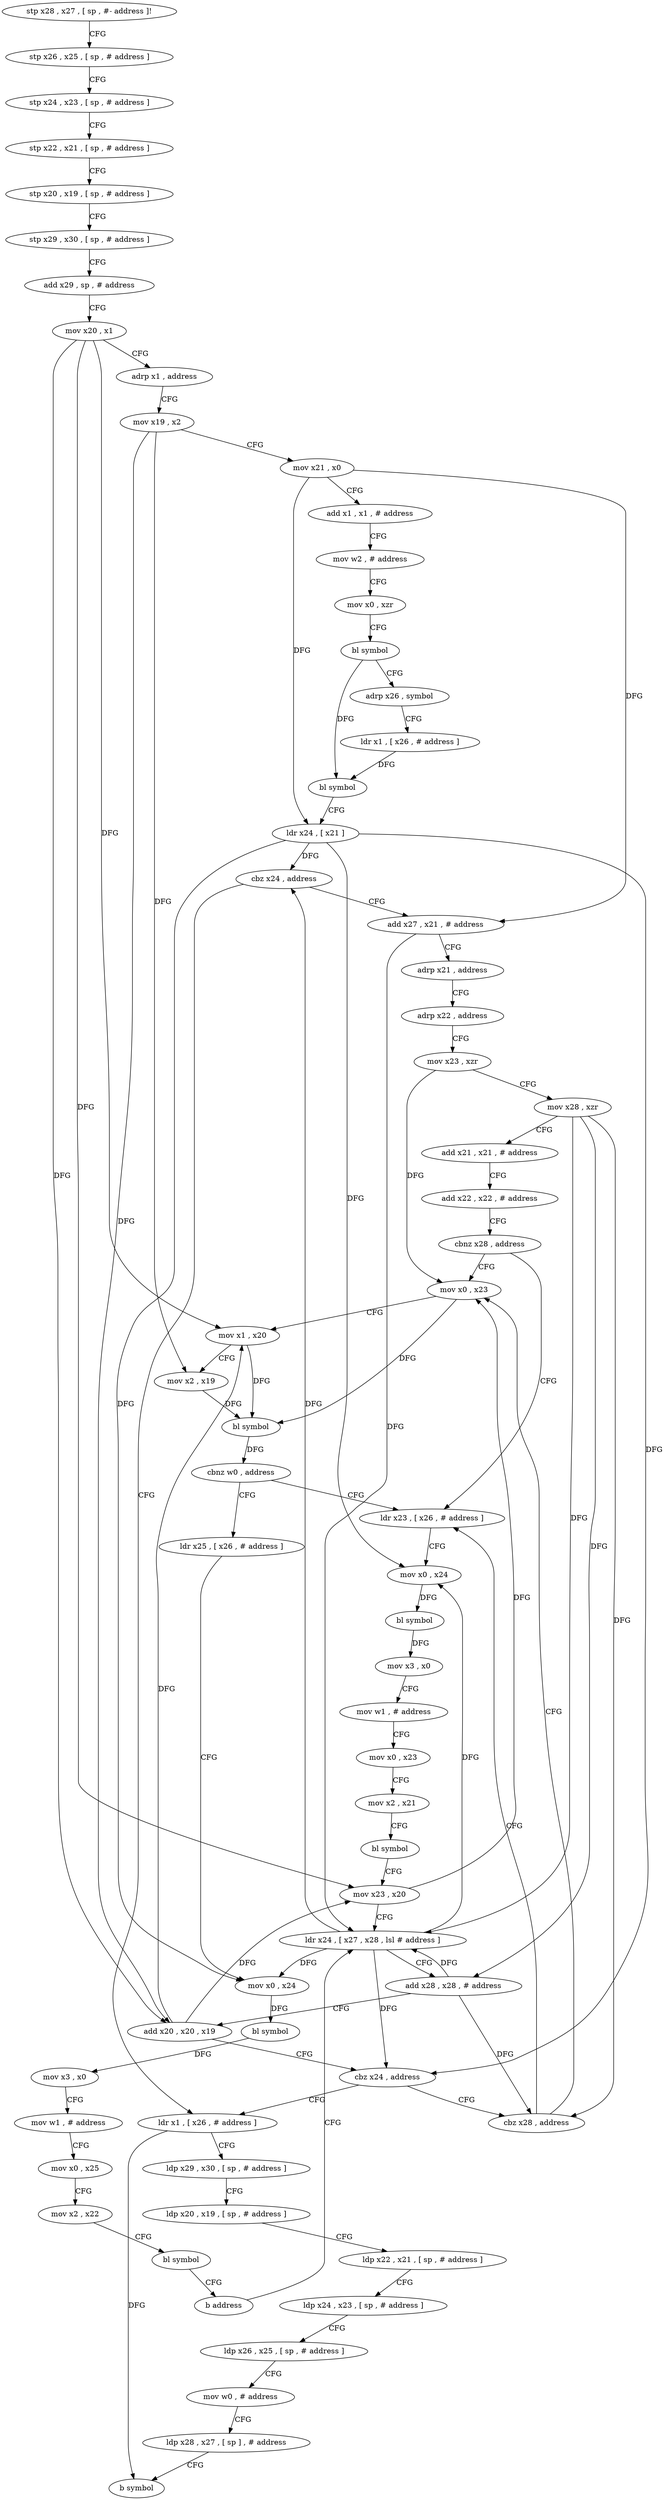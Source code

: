 digraph "func" {
"4222648" [label = "stp x28 , x27 , [ sp , #- address ]!" ]
"4222652" [label = "stp x26 , x25 , [ sp , # address ]" ]
"4222656" [label = "stp x24 , x23 , [ sp , # address ]" ]
"4222660" [label = "stp x22 , x21 , [ sp , # address ]" ]
"4222664" [label = "stp x20 , x19 , [ sp , # address ]" ]
"4222668" [label = "stp x29 , x30 , [ sp , # address ]" ]
"4222672" [label = "add x29 , sp , # address" ]
"4222676" [label = "mov x20 , x1" ]
"4222680" [label = "adrp x1 , address" ]
"4222684" [label = "mov x19 , x2" ]
"4222688" [label = "mov x21 , x0" ]
"4222692" [label = "add x1 , x1 , # address" ]
"4222696" [label = "mov w2 , # address" ]
"4222700" [label = "mov x0 , xzr" ]
"4222704" [label = "bl symbol" ]
"4222708" [label = "adrp x26 , symbol" ]
"4222712" [label = "ldr x1 , [ x26 , # address ]" ]
"4222716" [label = "bl symbol" ]
"4222720" [label = "ldr x24 , [ x21 ]" ]
"4222724" [label = "cbz x24 , address" ]
"4222872" [label = "ldr x1 , [ x26 , # address ]" ]
"4222728" [label = "add x27 , x21 , # address" ]
"4222876" [label = "ldp x29 , x30 , [ sp , # address ]" ]
"4222880" [label = "ldp x20 , x19 , [ sp , # address ]" ]
"4222884" [label = "ldp x22 , x21 , [ sp , # address ]" ]
"4222888" [label = "ldp x24 , x23 , [ sp , # address ]" ]
"4222892" [label = "ldp x26 , x25 , [ sp , # address ]" ]
"4222896" [label = "mov w0 , # address" ]
"4222900" [label = "ldp x28 , x27 , [ sp ] , # address" ]
"4222904" [label = "b symbol" ]
"4222732" [label = "adrp x21 , address" ]
"4222736" [label = "adrp x22 , address" ]
"4222740" [label = "mov x23 , xzr" ]
"4222744" [label = "mov x28 , xzr" ]
"4222748" [label = "add x21 , x21 , # address" ]
"4222752" [label = "add x22 , x22 , # address" ]
"4222756" [label = "cbnz x28 , address" ]
"4222816" [label = "mov x0 , x23" ]
"4222760" [label = "ldr x23 , [ x26 , # address ]" ]
"4222820" [label = "mov x1 , x20" ]
"4222824" [label = "mov x2 , x19" ]
"4222828" [label = "bl symbol" ]
"4222832" [label = "cbnz w0 , address" ]
"4222836" [label = "ldr x25 , [ x26 , # address ]" ]
"4222764" [label = "mov x0 , x24" ]
"4222768" [label = "bl symbol" ]
"4222772" [label = "mov x3 , x0" ]
"4222776" [label = "mov w1 , # address" ]
"4222780" [label = "mov x0 , x23" ]
"4222784" [label = "mov x2 , x21" ]
"4222788" [label = "bl symbol" ]
"4222792" [label = "mov x23 , x20" ]
"4222796" [label = "ldr x24 , [ x27 , x28 , lsl # address ]" ]
"4222840" [label = "mov x0 , x24" ]
"4222844" [label = "bl symbol" ]
"4222848" [label = "mov x3 , x0" ]
"4222852" [label = "mov w1 , # address" ]
"4222856" [label = "mov x0 , x25" ]
"4222860" [label = "mov x2 , x22" ]
"4222864" [label = "bl symbol" ]
"4222868" [label = "b address" ]
"4222812" [label = "cbz x28 , address" ]
"4222800" [label = "add x28 , x28 , # address" ]
"4222804" [label = "add x20 , x20 , x19" ]
"4222808" [label = "cbz x24 , address" ]
"4222648" -> "4222652" [ label = "CFG" ]
"4222652" -> "4222656" [ label = "CFG" ]
"4222656" -> "4222660" [ label = "CFG" ]
"4222660" -> "4222664" [ label = "CFG" ]
"4222664" -> "4222668" [ label = "CFG" ]
"4222668" -> "4222672" [ label = "CFG" ]
"4222672" -> "4222676" [ label = "CFG" ]
"4222676" -> "4222680" [ label = "CFG" ]
"4222676" -> "4222820" [ label = "DFG" ]
"4222676" -> "4222792" [ label = "DFG" ]
"4222676" -> "4222804" [ label = "DFG" ]
"4222680" -> "4222684" [ label = "CFG" ]
"4222684" -> "4222688" [ label = "CFG" ]
"4222684" -> "4222824" [ label = "DFG" ]
"4222684" -> "4222804" [ label = "DFG" ]
"4222688" -> "4222692" [ label = "CFG" ]
"4222688" -> "4222720" [ label = "DFG" ]
"4222688" -> "4222728" [ label = "DFG" ]
"4222692" -> "4222696" [ label = "CFG" ]
"4222696" -> "4222700" [ label = "CFG" ]
"4222700" -> "4222704" [ label = "CFG" ]
"4222704" -> "4222708" [ label = "CFG" ]
"4222704" -> "4222716" [ label = "DFG" ]
"4222708" -> "4222712" [ label = "CFG" ]
"4222712" -> "4222716" [ label = "DFG" ]
"4222716" -> "4222720" [ label = "CFG" ]
"4222720" -> "4222724" [ label = "DFG" ]
"4222720" -> "4222764" [ label = "DFG" ]
"4222720" -> "4222840" [ label = "DFG" ]
"4222720" -> "4222808" [ label = "DFG" ]
"4222724" -> "4222872" [ label = "CFG" ]
"4222724" -> "4222728" [ label = "CFG" ]
"4222872" -> "4222876" [ label = "CFG" ]
"4222872" -> "4222904" [ label = "DFG" ]
"4222728" -> "4222732" [ label = "CFG" ]
"4222728" -> "4222796" [ label = "DFG" ]
"4222876" -> "4222880" [ label = "CFG" ]
"4222880" -> "4222884" [ label = "CFG" ]
"4222884" -> "4222888" [ label = "CFG" ]
"4222888" -> "4222892" [ label = "CFG" ]
"4222892" -> "4222896" [ label = "CFG" ]
"4222896" -> "4222900" [ label = "CFG" ]
"4222900" -> "4222904" [ label = "CFG" ]
"4222732" -> "4222736" [ label = "CFG" ]
"4222736" -> "4222740" [ label = "CFG" ]
"4222740" -> "4222744" [ label = "CFG" ]
"4222740" -> "4222816" [ label = "DFG" ]
"4222744" -> "4222748" [ label = "CFG" ]
"4222744" -> "4222796" [ label = "DFG" ]
"4222744" -> "4222800" [ label = "DFG" ]
"4222744" -> "4222812" [ label = "DFG" ]
"4222748" -> "4222752" [ label = "CFG" ]
"4222752" -> "4222756" [ label = "CFG" ]
"4222756" -> "4222816" [ label = "CFG" ]
"4222756" -> "4222760" [ label = "CFG" ]
"4222816" -> "4222820" [ label = "CFG" ]
"4222816" -> "4222828" [ label = "DFG" ]
"4222760" -> "4222764" [ label = "CFG" ]
"4222820" -> "4222824" [ label = "CFG" ]
"4222820" -> "4222828" [ label = "DFG" ]
"4222824" -> "4222828" [ label = "DFG" ]
"4222828" -> "4222832" [ label = "DFG" ]
"4222832" -> "4222760" [ label = "CFG" ]
"4222832" -> "4222836" [ label = "CFG" ]
"4222836" -> "4222840" [ label = "CFG" ]
"4222764" -> "4222768" [ label = "DFG" ]
"4222768" -> "4222772" [ label = "DFG" ]
"4222772" -> "4222776" [ label = "CFG" ]
"4222776" -> "4222780" [ label = "CFG" ]
"4222780" -> "4222784" [ label = "CFG" ]
"4222784" -> "4222788" [ label = "CFG" ]
"4222788" -> "4222792" [ label = "CFG" ]
"4222792" -> "4222796" [ label = "CFG" ]
"4222792" -> "4222816" [ label = "DFG" ]
"4222796" -> "4222800" [ label = "CFG" ]
"4222796" -> "4222724" [ label = "DFG" ]
"4222796" -> "4222764" [ label = "DFG" ]
"4222796" -> "4222840" [ label = "DFG" ]
"4222796" -> "4222808" [ label = "DFG" ]
"4222840" -> "4222844" [ label = "DFG" ]
"4222844" -> "4222848" [ label = "DFG" ]
"4222848" -> "4222852" [ label = "CFG" ]
"4222852" -> "4222856" [ label = "CFG" ]
"4222856" -> "4222860" [ label = "CFG" ]
"4222860" -> "4222864" [ label = "CFG" ]
"4222864" -> "4222868" [ label = "CFG" ]
"4222868" -> "4222796" [ label = "CFG" ]
"4222812" -> "4222760" [ label = "CFG" ]
"4222812" -> "4222816" [ label = "CFG" ]
"4222800" -> "4222804" [ label = "CFG" ]
"4222800" -> "4222796" [ label = "DFG" ]
"4222800" -> "4222812" [ label = "DFG" ]
"4222804" -> "4222808" [ label = "CFG" ]
"4222804" -> "4222820" [ label = "DFG" ]
"4222804" -> "4222792" [ label = "DFG" ]
"4222808" -> "4222872" [ label = "CFG" ]
"4222808" -> "4222812" [ label = "CFG" ]
}
